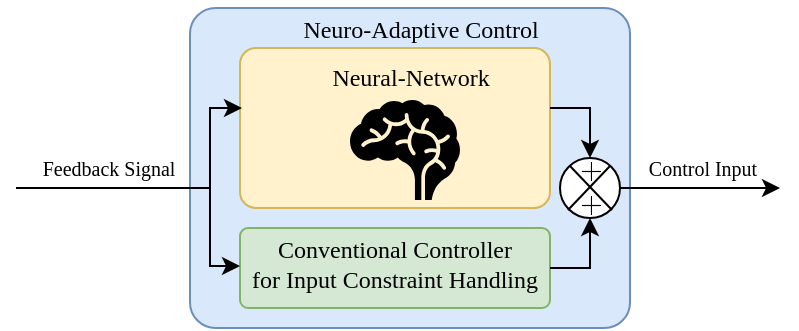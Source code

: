 <mxfile version="27.0.9">
  <diagram name="Page-1" id="c0MG-RBC0vRgcLwglr-d">
    <mxGraphModel dx="439" dy="264" grid="1" gridSize="10" guides="1" tooltips="1" connect="1" arrows="1" fold="1" page="1" pageScale="1" pageWidth="850" pageHeight="1100" math="1" shadow="0">
      <root>
        <mxCell id="0" />
        <mxCell id="1" style="" parent="0" />
        <mxCell id="UrFGi6wFs18K0bhvfEZ_-4" value="" style="rounded=1;whiteSpace=wrap;html=1;arcSize=8;fillColor=#dae8fc;strokeColor=#6c8ebf;" parent="1" vertex="1">
          <mxGeometry x="240" y="300" width="220" height="160" as="geometry" />
        </mxCell>
        <mxCell id="1xT_XLDmfG5W3h2NDaip-9" value="" style="rounded=1;whiteSpace=wrap;html=1;arcSize=10;fillColor=#fff2cc;strokeColor=#d6b656;" parent="1" vertex="1">
          <mxGeometry x="265" y="320" width="155" height="80" as="geometry" />
        </mxCell>
        <mxCell id="1xT_XLDmfG5W3h2NDaip-23" value="" style="ellipse;whiteSpace=wrap;html=1;aspect=fixed;" parent="1" vertex="1">
          <mxGeometry x="425" y="375" width="30" height="30" as="geometry" />
        </mxCell>
        <mxCell id="LIjWM7wSsENE5Vc6BBoP-16" value="" style="rounded=1;whiteSpace=wrap;html=1;arcSize=10;fillColor=#d5e8d4;strokeColor=#82b366;" vertex="1" parent="1">
          <mxGeometry x="265" y="410" width="155" height="40" as="geometry" />
        </mxCell>
        <mxCell id="UrFGi6wFs18K0bhvfEZ_-6" value="sigs" style="" parent="0" />
        <mxCell id="1xT_XLDmfG5W3h2NDaip-19" value="" style="endArrow=classic;html=1;rounded=0;" parent="UrFGi6wFs18K0bhvfEZ_-6" edge="1">
          <mxGeometry width="50" height="50" relative="1" as="geometry">
            <mxPoint x="153" y="390" as="sourcePoint" />
            <mxPoint x="266" y="350" as="targetPoint" />
            <Array as="points">
              <mxPoint x="250" y="390" />
              <mxPoint x="250" y="350" />
            </Array>
          </mxGeometry>
        </mxCell>
        <mxCell id="1xT_XLDmfG5W3h2NDaip-27" value="" style="endArrow=none;html=1;rounded=0;" parent="UrFGi6wFs18K0bhvfEZ_-6" edge="1">
          <mxGeometry width="50" height="50" relative="1" as="geometry">
            <mxPoint x="429" y="401" as="sourcePoint" />
            <mxPoint x="450" y="379" as="targetPoint" />
          </mxGeometry>
        </mxCell>
        <mxCell id="1xT_XLDmfG5W3h2NDaip-28" value="" style="endArrow=none;html=1;rounded=0;" parent="UrFGi6wFs18K0bhvfEZ_-6" edge="1">
          <mxGeometry width="50" height="50" relative="1" as="geometry">
            <mxPoint x="430" y="379" as="sourcePoint" />
            <mxPoint x="451" y="401" as="targetPoint" />
          </mxGeometry>
        </mxCell>
        <mxCell id="LIjWM7wSsENE5Vc6BBoP-8" value="" style="endArrow=classic;html=1;rounded=0;" edge="1" parent="UrFGi6wFs18K0bhvfEZ_-6">
          <mxGeometry width="50" height="50" relative="1" as="geometry">
            <mxPoint x="420" y="350" as="sourcePoint" />
            <mxPoint x="440" y="375" as="targetPoint" />
            <Array as="points">
              <mxPoint x="440" y="350" />
            </Array>
          </mxGeometry>
        </mxCell>
        <mxCell id="LIjWM7wSsENE5Vc6BBoP-15" value="" style="endArrow=classic;html=1;rounded=0;" edge="1" parent="UrFGi6wFs18K0bhvfEZ_-6">
          <mxGeometry width="50" height="50" relative="1" as="geometry">
            <mxPoint x="250" y="384" as="sourcePoint" />
            <mxPoint x="265" y="429" as="targetPoint" />
            <Array as="points">
              <mxPoint x="250" y="429" />
            </Array>
          </mxGeometry>
        </mxCell>
        <mxCell id="LIjWM7wSsENE5Vc6BBoP-17" value="" style="endArrow=classic;html=1;rounded=0;" edge="1" parent="UrFGi6wFs18K0bhvfEZ_-6">
          <mxGeometry width="50" height="50" relative="1" as="geometry">
            <mxPoint x="420" y="430" as="sourcePoint" />
            <mxPoint x="440" y="405" as="targetPoint" />
            <Array as="points">
              <mxPoint x="440" y="430" />
            </Array>
          </mxGeometry>
        </mxCell>
        <mxCell id="LIjWM7wSsENE5Vc6BBoP-18" value="" style="endArrow=classic;html=1;rounded=0;" edge="1" parent="UrFGi6wFs18K0bhvfEZ_-6">
          <mxGeometry width="50" height="50" relative="1" as="geometry">
            <mxPoint x="455" y="390" as="sourcePoint" />
            <mxPoint x="535" y="390" as="targetPoint" />
          </mxGeometry>
        </mxCell>
        <mxCell id="UrFGi6wFs18K0bhvfEZ_-5" value="pics" style="" parent="0" />
        <mxCell id="1xT_XLDmfG5W3h2NDaip-6" value="" style="shape=mxgraph.signs.healthcare.brain;html=1;pointerEvents=1;fillColor=#000000;strokeColor=none;verticalLabelPosition=bottom;verticalAlign=top;align=center;" parent="UrFGi6wFs18K0bhvfEZ_-5" vertex="1">
          <mxGeometry x="320" y="346" width="55" height="50" as="geometry" />
        </mxCell>
        <mxCell id="UrFGi6wFs18K0bhvfEZ_-8" value="name" style="" parent="0" />
        <mxCell id="LIjWM7wSsENE5Vc6BBoP-11" value="Conventional Controller&lt;div&gt;for Input Constraint Handling&lt;/div&gt;" style="text;html=1;align=center;verticalAlign=middle;resizable=0;points=[];autosize=1;strokeColor=none;fillColor=none;fontFamily=Times New Roman;" vertex="1" parent="UrFGi6wFs18K0bhvfEZ_-8">
          <mxGeometry x="257" y="408" width="170" height="40" as="geometry" />
        </mxCell>
        <mxCell id="LIjWM7wSsENE5Vc6BBoP-12" value="Neural-Network" style="text;html=1;align=center;verticalAlign=middle;resizable=0;points=[];autosize=1;strokeColor=none;fillColor=none;fontFamily=Times New Roman;" vertex="1" parent="UrFGi6wFs18K0bhvfEZ_-8">
          <mxGeometry x="300" y="320" width="100" height="30" as="geometry" />
        </mxCell>
        <mxCell id="LIjWM7wSsENE5Vc6BBoP-13" value="Feedback Signal" style="text;html=1;align=center;verticalAlign=middle;resizable=0;points=[];autosize=1;strokeColor=none;fillColor=none;fontFamily=Times New Roman;fontSize=10;" vertex="1" parent="UrFGi6wFs18K0bhvfEZ_-8">
          <mxGeometry x="154" y="365" width="90" height="30" as="geometry" />
        </mxCell>
        <mxCell id="LIjWM7wSsENE5Vc6BBoP-14" value="Neuro-Adaptive Control" style="text;html=1;align=center;verticalAlign=middle;resizable=0;points=[];autosize=1;strokeColor=none;fillColor=none;fontFamily=Times New Roman;" vertex="1" parent="UrFGi6wFs18K0bhvfEZ_-8">
          <mxGeometry x="285" y="296" width="140" height="30" as="geometry" />
        </mxCell>
        <mxCell id="LIjWM7wSsENE5Vc6BBoP-19" value="Control Input" style="text;html=1;align=center;verticalAlign=middle;resizable=0;points=[];autosize=1;strokeColor=none;fillColor=none;fontFamily=Times New Roman;fontSize=10;" vertex="1" parent="UrFGi6wFs18K0bhvfEZ_-8">
          <mxGeometry x="456" y="365" width="80" height="30" as="geometry" />
        </mxCell>
        <mxCell id="UrFGi6wFs18K0bhvfEZ_-7" value="math" style="" parent="0" />
        <mxCell id="LIjWM7wSsENE5Vc6BBoP-9" value="$$+$$" style="text;html=1;align=center;verticalAlign=middle;resizable=0;points=[];autosize=1;strokeColor=none;fillColor=none;" vertex="1" parent="UrFGi6wFs18K0bhvfEZ_-7">
          <mxGeometry x="410" y="383" width="60" height="30" as="geometry" />
        </mxCell>
        <mxCell id="LIjWM7wSsENE5Vc6BBoP-10" value="$$+$$" style="text;html=1;align=center;verticalAlign=middle;resizable=0;points=[];autosize=1;strokeColor=none;fillColor=none;" vertex="1" parent="UrFGi6wFs18K0bhvfEZ_-7">
          <mxGeometry x="410" y="366" width="60" height="30" as="geometry" />
        </mxCell>
      </root>
    </mxGraphModel>
  </diagram>
</mxfile>
